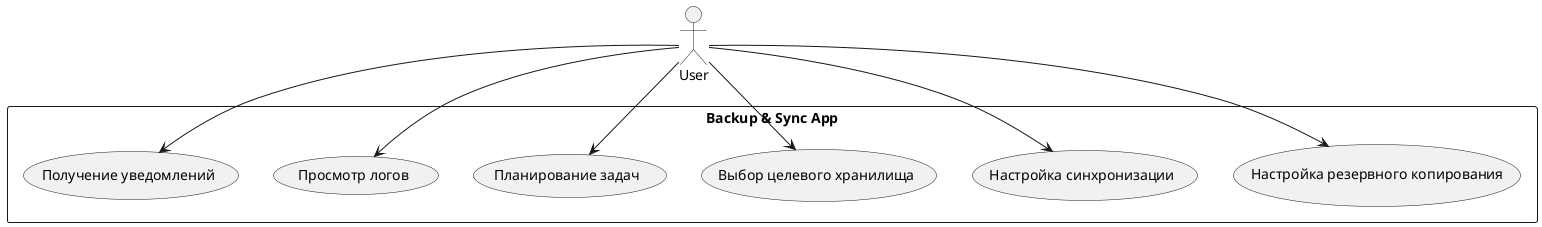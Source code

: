@startuml
actor User

rectangle "Backup & Sync App" {
  User --> (Настройка резервного копирования)
  User --> (Настройка синхронизации)
  User --> (Выбор целевого хранилища)
  User --> (Планирование задач)
  User --> (Просмотр логов)
  User --> (Получение уведомлений)
}
@enduml
